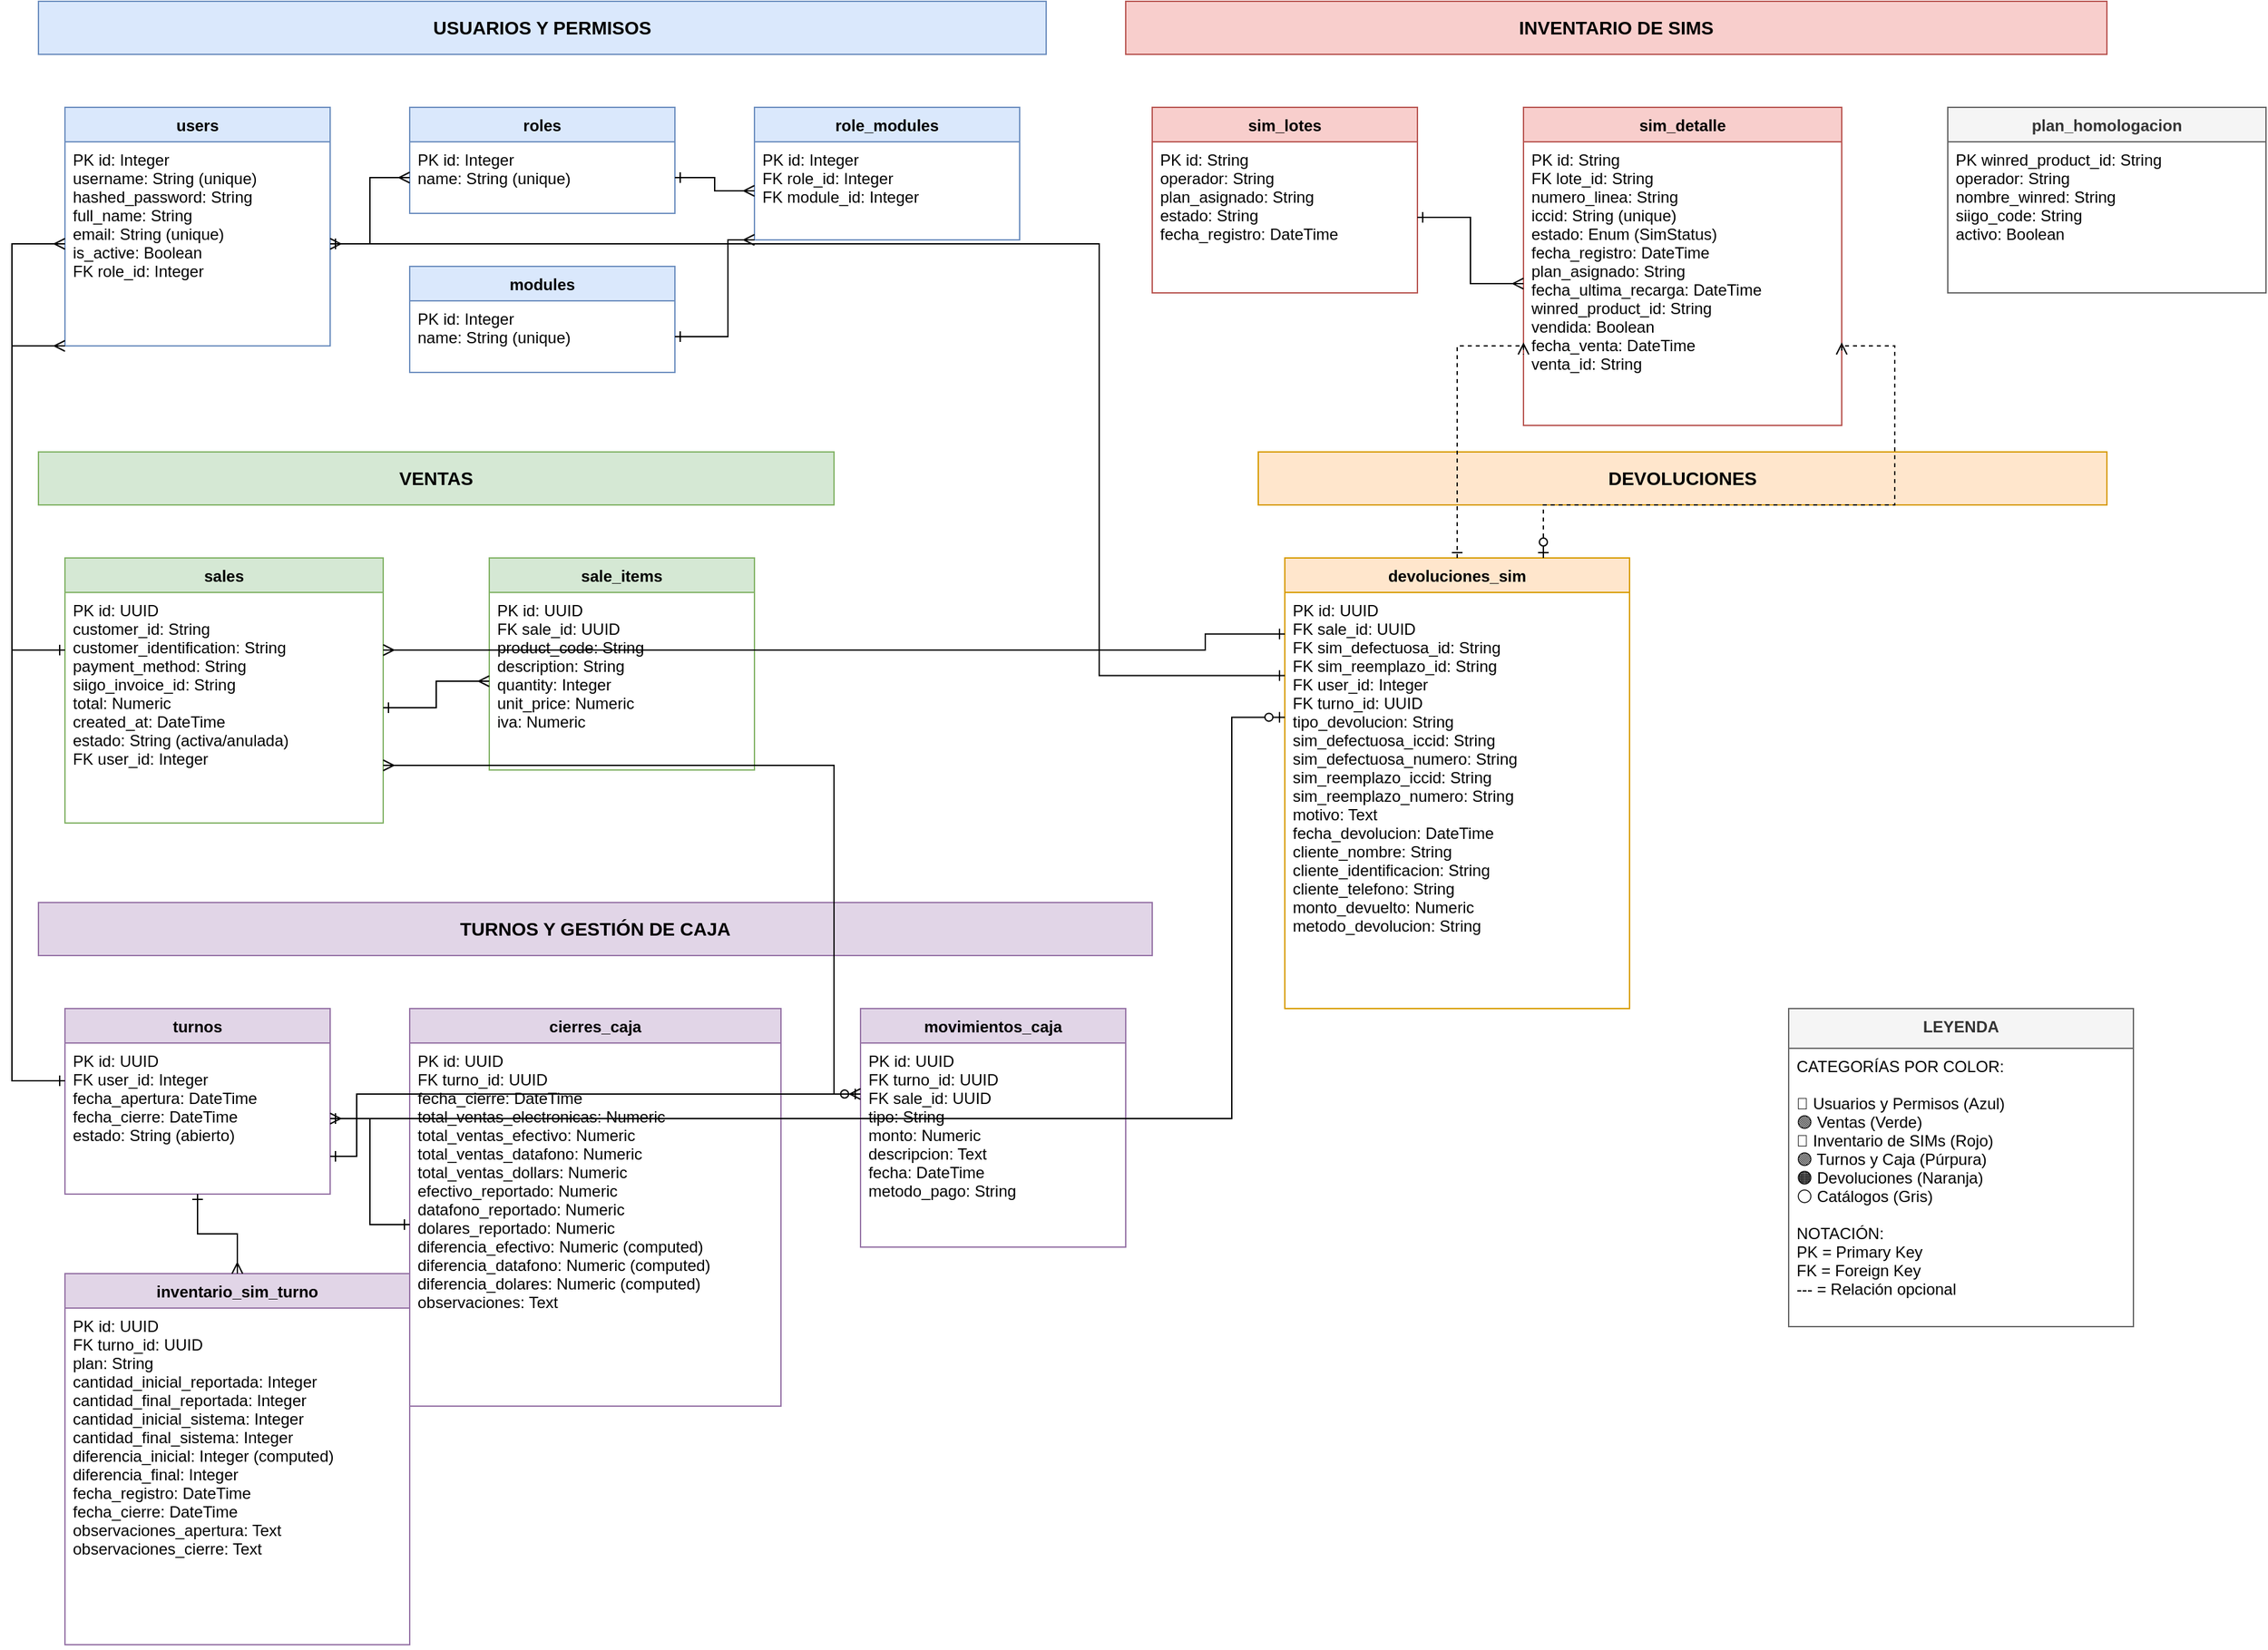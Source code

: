 <mxfile version="24.0.0">
  <diagram name="Local SIM Database Model" id="database-model">
    <mxGraphModel dx="2000" dy="1200" grid="1" gridSize="10" guides="1" tooltips="1" connect="1" arrows="1" fold="1" page="1" pageScale="1" pageWidth="2000" pageHeight="1400" math="0" shadow="0">
      <root>
        <mxCell id="0" />
        <mxCell id="1" parent="0" />

        <!-- ==================== SECCIÓN 1: USUARIOS Y PERMISOS (AZUL) ==================== -->

        <!-- Section Header 1 -->
        <mxCell id="section1-header" value="USUARIOS Y PERMISOS" style="rounded=0;whiteSpace=wrap;html=1;fillColor=#dae8fc;strokeColor=#6c8ebf;fontStyle=1;fontSize=14;align=center;" vertex="1" parent="1">
          <mxGeometry x="40" y="40" width="760" height="40" as="geometry" />
        </mxCell>

        <!-- User Table -->
        <mxCell id="user-table" value="users" style="swimlane;fontStyle=1;align=center;verticalAlign=top;childLayout=stackLayout;horizontal=1;startSize=26;horizontalStack=0;resizeParent=1;resizeParentMax=0;resizeLast=0;collapsible=1;marginBottom=0;fillColor=#dae8fc;strokeColor=#6c8ebf;" vertex="1" parent="1">
          <mxGeometry x="60" y="120" width="200" height="180" as="geometry" />
        </mxCell>
        <mxCell id="user-fields" value="PK id: Integer&#xa;    username: String (unique)&#xa;    hashed_password: String&#xa;    full_name: String&#xa;    email: String (unique)&#xa;    is_active: Boolean&#xa;FK role_id: Integer" style="text;strokeColor=none;fillColor=none;align=left;verticalAlign=top;spacingLeft=4;spacingRight=4;overflow=hidden;rotatable=0;points=[[0,0.5],[1,0.5]];portConstraint=eastwest;" vertex="1" parent="user-table">
          <mxGeometry y="26" width="200" height="154" as="geometry" />
        </mxCell>

        <!-- Role Table -->
        <mxCell id="role-table" value="roles" style="swimlane;fontStyle=1;align=center;verticalAlign=top;childLayout=stackLayout;horizontal=1;startSize=26;horizontalStack=0;resizeParent=1;resizeParentMax=0;resizeLast=0;collapsible=1;marginBottom=0;fillColor=#dae8fc;strokeColor=#6c8ebf;" vertex="1" parent="1">
          <mxGeometry x="320" y="120" width="200" height="80" as="geometry" />
        </mxCell>
        <mxCell id="role-fields" value="PK id: Integer&#xa;    name: String (unique)" style="text;strokeColor=none;fillColor=none;align=left;verticalAlign=top;spacingLeft=4;spacingRight=4;overflow=hidden;rotatable=0;points=[[0,0.5],[1,0.5]];portConstraint=eastwest;" vertex="1" parent="role-table">
          <mxGeometry y="26" width="200" height="54" as="geometry" />
        </mxCell>

        <!-- RoleModule Table -->
        <mxCell id="rolemodule-table" value="role_modules" style="swimlane;fontStyle=1;align=center;verticalAlign=top;childLayout=stackLayout;horizontal=1;startSize=26;horizontalStack=0;resizeParent=1;resizeParentMax=0;resizeLast=0;collapsible=1;marginBottom=0;fillColor=#dae8fc;strokeColor=#6c8ebf;" vertex="1" parent="1">
          <mxGeometry x="580" y="120" width="200" height="100" as="geometry" />
        </mxCell>
        <mxCell id="rolemodule-fields" value="PK id: Integer&#xa;FK role_id: Integer&#xa;FK module_id: Integer" style="text;strokeColor=none;fillColor=none;align=left;verticalAlign=top;spacingLeft=4;spacingRight=4;overflow=hidden;rotatable=0;points=[[0,0.5],[1,0.5]];portConstraint=eastwest;" vertex="1" parent="rolemodule-table">
          <mxGeometry y="26" width="200" height="74" as="geometry" />
        </mxCell>

        <!-- Module Table -->
        <mxCell id="module-table" value="modules" style="swimlane;fontStyle=1;align=center;verticalAlign=top;childLayout=stackLayout;horizontal=1;startSize=26;horizontalStack=0;resizeParent=1;resizeParentMax=0;resizeLast=0;collapsible=1;marginBottom=0;fillColor=#dae8fc;strokeColor=#6c8ebf;" vertex="1" parent="1">
          <mxGeometry x="320" y="240" width="200" height="80" as="geometry" />
        </mxCell>
        <mxCell id="module-fields" value="PK id: Integer&#xa;    name: String (unique)" style="text;strokeColor=none;fillColor=none;align=left;verticalAlign=top;spacingLeft=4;spacingRight=4;overflow=hidden;rotatable=0;points=[[0,0.5],[1,0.5]];portConstraint=eastwest;" vertex="1" parent="module-table">
          <mxGeometry y="26" width="200" height="54" as="geometry" />
        </mxCell>

        <!-- ==================== SECCIÓN 2: VENTAS (VERDE) ==================== -->

        <!-- Section Header 2 -->
        <mxCell id="section2-header" value="VENTAS" style="rounded=0;whiteSpace=wrap;html=1;fillColor=#d5e8d4;strokeColor=#82b366;fontStyle=1;fontSize=14;align=center;" vertex="1" parent="1">
          <mxGeometry x="40" y="380" width="600" height="40" as="geometry" />
        </mxCell>

        <!-- Sale Table -->
        <mxCell id="sale-table" value="sales" style="swimlane;fontStyle=1;align=center;verticalAlign=top;childLayout=stackLayout;horizontal=1;startSize=26;horizontalStack=0;resizeParent=1;resizeParentMax=0;resizeLast=0;collapsible=1;marginBottom=0;fillColor=#d5e8d4;strokeColor=#82b366;" vertex="1" parent="1">
          <mxGeometry x="60" y="460" width="240" height="200" as="geometry" />
        </mxCell>
        <mxCell id="sale-fields" value="PK id: UUID&#xa;    customer_id: String&#xa;    customer_identification: String&#xa;    payment_method: String&#xa;    siigo_invoice_id: String&#xa;    total: Numeric&#xa;    created_at: DateTime&#xa;    estado: String (activa/anulada)&#xa;FK user_id: Integer" style="text;strokeColor=none;fillColor=none;align=left;verticalAlign=top;spacingLeft=4;spacingRight=4;overflow=hidden;rotatable=0;points=[[0,0.5],[1,0.5]];portConstraint=eastwest;" vertex="1" parent="sale-table">
          <mxGeometry y="26" width="240" height="174" as="geometry" />
        </mxCell>

        <!-- SaleItem Table -->
        <mxCell id="saleitem-table" value="sale_items" style="swimlane;fontStyle=1;align=center;verticalAlign=top;childLayout=stackLayout;horizontal=1;startSize=26;horizontalStack=0;resizeParent=1;resizeParentMax=0;resizeLast=0;collapsible=1;marginBottom=0;fillColor=#d5e8d4;strokeColor=#82b366;" vertex="1" parent="1">
          <mxGeometry x="380" y="460" width="200" height="160" as="geometry" />
        </mxCell>
        <mxCell id="saleitem-fields" value="PK id: UUID&#xa;FK sale_id: UUID&#xa;    product_code: String&#xa;    description: String&#xa;    quantity: Integer&#xa;    unit_price: Numeric&#xa;    iva: Numeric" style="text;strokeColor=none;fillColor=none;align=left;verticalAlign=top;spacingLeft=4;spacingRight=4;overflow=hidden;rotatable=0;points=[[0,0.5],[1,0.5]];portConstraint=eastwest;" vertex="1" parent="saleitem-table">
          <mxGeometry y="26" width="200" height="134" as="geometry" />
        </mxCell>

        <!-- ==================== SECCIÓN 3: SIMS (ROJO) ==================== -->

        <!-- Section Header 3 -->
        <mxCell id="section3-header" value="INVENTARIO DE SIMS" style="rounded=0;whiteSpace=wrap;html=1;fillColor=#f8cecc;strokeColor=#b85450;fontStyle=1;fontSize=14;align=center;" vertex="1" parent="1">
          <mxGeometry x="860" y="40" width="740" height="40" as="geometry" />
        </mxCell>

        <!-- SimLote Table -->
        <mxCell id="simlote-table" value="sim_lotes" style="swimlane;fontStyle=1;align=center;verticalAlign=top;childLayout=stackLayout;horizontal=1;startSize=26;horizontalStack=0;resizeParent=1;resizeParentMax=0;resizeLast=0;collapsible=1;marginBottom=0;fillColor=#f8cecc;strokeColor=#b85450;" vertex="1" parent="1">
          <mxGeometry x="880" y="120" width="200" height="140" as="geometry" />
        </mxCell>
        <mxCell id="simlote-fields" value="PK id: String&#xa;    operador: String&#xa;    plan_asignado: String&#xa;    estado: String&#xa;    fecha_registro: DateTime" style="text;strokeColor=none;fillColor=none;align=left;verticalAlign=top;spacingLeft=4;spacingRight=4;overflow=hidden;rotatable=0;points=[[0,0.5],[1,0.5]];portConstraint=eastwest;" vertex="1" parent="simlote-table">
          <mxGeometry y="26" width="200" height="114" as="geometry" />
        </mxCell>

        <!-- SimDetalle Table -->
        <mxCell id="simdetalle-table" value="sim_detalle" style="swimlane;fontStyle=1;align=center;verticalAlign=top;childLayout=stackLayout;horizontal=1;startSize=26;horizontalStack=0;resizeParent=1;resizeParentMax=0;resizeLast=0;collapsible=1;marginBottom=0;fillColor=#f8cecc;strokeColor=#b85450;" vertex="1" parent="1">
          <mxGeometry x="1160" y="120" width="240" height="240" as="geometry" />
        </mxCell>
        <mxCell id="simdetalle-fields" value="PK id: String&#xa;FK lote_id: String&#xa;    numero_linea: String&#xa;    iccid: String (unique)&#xa;    estado: Enum (SimStatus)&#xa;    fecha_registro: DateTime&#xa;    plan_asignado: String&#xa;    fecha_ultima_recarga: DateTime&#xa;    winred_product_id: String&#xa;    vendida: Boolean&#xa;    fecha_venta: DateTime&#xa;    venta_id: String" style="text;strokeColor=none;fillColor=none;align=left;verticalAlign=top;spacingLeft=4;spacingRight=4;overflow=hidden;rotatable=0;points=[[0,0.5],[1,0.5]];portConstraint=eastwest;" vertex="1" parent="simdetalle-table">
          <mxGeometry y="26" width="240" height="214" as="geometry" />
        </mxCell>

        <!-- PlanHomologacion Table -->
        <mxCell id="planhomologacion-table" value="plan_homologacion" style="swimlane;fontStyle=1;align=center;verticalAlign=top;childLayout=stackLayout;horizontal=1;startSize=26;horizontalStack=0;resizeParent=1;resizeParentMax=0;resizeLast=0;collapsible=1;marginBottom=0;fillColor=#f5f5f5;strokeColor=#666666;fontColor=#333333;" vertex="1" parent="1">
          <mxGeometry x="1480" y="120" width="240" height="140" as="geometry" />
        </mxCell>
        <mxCell id="planhomologacion-fields" value="PK winred_product_id: String&#xa;    operador: String&#xa;    nombre_winred: String&#xa;    siigo_code: String&#xa;    activo: Boolean" style="text;strokeColor=none;fillColor=none;align=left;verticalAlign=top;spacingLeft=4;spacingRight=4;overflow=hidden;rotatable=0;points=[[0,0.5],[1,0.5]];portConstraint=eastwest;" vertex="1" parent="planhomologacion-table">
          <mxGeometry y="26" width="240" height="114" as="geometry" />
        </mxCell>

        <!-- ==================== SECCIÓN 4: TURNOS Y CAJA (PÚRPURA) ==================== -->

        <!-- Section Header 4 -->
        <mxCell id="section4-header" value="TURNOS Y GESTIÓN DE CAJA" style="rounded=0;whiteSpace=wrap;html=1;fillColor=#e1d5e7;strokeColor=#9673a6;fontStyle=1;fontSize=14;align=center;" vertex="1" parent="1">
          <mxGeometry x="40" y="720" width="840" height="40" as="geometry" />
        </mxCell>

        <!-- Turno Table -->
        <mxCell id="turno-table" value="turnos" style="swimlane;fontStyle=1;align=center;verticalAlign=top;childLayout=stackLayout;horizontal=1;startSize=26;horizontalStack=0;resizeParent=1;resizeParentMax=0;resizeLast=0;collapsible=1;marginBottom=0;fillColor=#e1d5e7;strokeColor=#9673a6;" vertex="1" parent="1">
          <mxGeometry x="60" y="800" width="200" height="140" as="geometry" />
        </mxCell>
        <mxCell id="turno-fields" value="PK id: UUID&#xa;FK user_id: Integer&#xa;    fecha_apertura: DateTime&#xa;    fecha_cierre: DateTime&#xa;    estado: String (abierto)" style="text;strokeColor=none;fillColor=none;align=left;verticalAlign=top;spacingLeft=4;spacingRight=4;overflow=hidden;rotatable=0;points=[[0,0.5],[1,0.5]];portConstraint=eastwest;" vertex="1" parent="turno-table">
          <mxGeometry y="26" width="200" height="114" as="geometry" />
        </mxCell>

        <!-- CierreCaja Table -->
        <mxCell id="cierrecaja-table" value="cierres_caja" style="swimlane;fontStyle=1;align=center;verticalAlign=top;childLayout=stackLayout;horizontal=1;startSize=26;horizontalStack=0;resizeParent=1;resizeParentMax=0;resizeLast=0;collapsible=1;marginBottom=0;fillColor=#e1d5e7;strokeColor=#9673a6;" vertex="1" parent="1">
          <mxGeometry x="320" y="800" width="280" height="300" as="geometry" />
        </mxCell>
        <mxCell id="cierrecaja-fields" value="PK id: UUID&#xa;FK turno_id: UUID&#xa;    fecha_cierre: DateTime&#xa;    total_ventas_electronicas: Numeric&#xa;    total_ventas_efectivo: Numeric&#xa;    total_ventas_datafono: Numeric&#xa;    total_ventas_dollars: Numeric&#xa;    efectivo_reportado: Numeric&#xa;    datafono_reportado: Numeric&#xa;    dolares_reportado: Numeric&#xa;    diferencia_efectivo: Numeric (computed)&#xa;    diferencia_datafono: Numeric (computed)&#xa;    diferencia_dolares: Numeric (computed)&#xa;    observaciones: Text" style="text;strokeColor=none;fillColor=none;align=left;verticalAlign=top;spacingLeft=4;spacingRight=4;overflow=hidden;rotatable=0;points=[[0,0.5],[1,0.5]];portConstraint=eastwest;" vertex="1" parent="cierrecaja-table">
          <mxGeometry y="26" width="280" height="274" as="geometry" />
        </mxCell>

        <!-- MovimientoCaja Table -->
        <mxCell id="movimientocaja-table" value="movimientos_caja" style="swimlane;fontStyle=1;align=center;verticalAlign=top;childLayout=stackLayout;horizontal=1;startSize=26;horizontalStack=0;resizeParent=1;resizeParentMax=0;resizeLast=0;collapsible=1;marginBottom=0;fillColor=#e1d5e7;strokeColor=#9673a6;" vertex="1" parent="1">
          <mxGeometry x="660" y="800" width="200" height="180" as="geometry" />
        </mxCell>
        <mxCell id="movimientocaja-fields" value="PK id: UUID&#xa;FK turno_id: UUID&#xa;FK sale_id: UUID&#xa;    tipo: String&#xa;    monto: Numeric&#xa;    descripcion: Text&#xa;    fecha: DateTime&#xa;    metodo_pago: String" style="text;strokeColor=none;fillColor=none;align=left;verticalAlign=top;spacingLeft=4;spacingRight=4;overflow=hidden;rotatable=0;points=[[0,0.5],[1,0.5]];portConstraint=eastwest;" vertex="1" parent="movimientocaja-table">
          <mxGeometry y="26" width="200" height="154" as="geometry" />
        </mxCell>

        <!-- InventarioSimTurno Table -->
        <mxCell id="inventariosimturno-table" value="inventario_sim_turno" style="swimlane;fontStyle=1;align=center;verticalAlign=top;childLayout=stackLayout;horizontal=1;startSize=26;horizontalStack=0;resizeParent=1;resizeParentMax=0;resizeLast=0;collapsible=1;marginBottom=0;fillColor=#e1d5e7;strokeColor=#9673a6;" vertex="1" parent="1">
          <mxGeometry x="60" y="1000" width="260" height="280" as="geometry" />
        </mxCell>
        <mxCell id="inventariosimturno-fields" value="PK id: UUID&#xa;FK turno_id: UUID&#xa;    plan: String&#xa;    cantidad_inicial_reportada: Integer&#xa;    cantidad_final_reportada: Integer&#xa;    cantidad_inicial_sistema: Integer&#xa;    cantidad_final_sistema: Integer&#xa;    diferencia_inicial: Integer (computed)&#xa;    diferencia_final: Integer&#xa;    fecha_registro: DateTime&#xa;    fecha_cierre: DateTime&#xa;    observaciones_apertura: Text&#xa;    observaciones_cierre: Text" style="text;strokeColor=none;fillColor=none;align=left;verticalAlign=top;spacingLeft=4;spacingRight=4;overflow=hidden;rotatable=0;points=[[0,0.5],[1,0.5]];portConstraint=eastwest;" vertex="1" parent="inventariosimturno-table">
          <mxGeometry y="26" width="260" height="254" as="geometry" />
        </mxCell>

        <!-- ==================== SECCIÓN 5: DEVOLUCIONES (NARANJA) ==================== -->

        <!-- Section Header 5 -->
        <mxCell id="section5-header" value="DEVOLUCIONES" style="rounded=0;whiteSpace=wrap;html=1;fillColor=#ffe6cc;strokeColor=#d79b00;fontStyle=1;fontSize=14;align=center;" vertex="1" parent="1">
          <mxGeometry x="960" y="380" width="640" height="40" as="geometry" />
        </mxCell>

        <!-- DevolucionSim Table -->
        <mxCell id="devolucion-table" value="devoluciones_sim" style="swimlane;fontStyle=1;align=center;verticalAlign=top;childLayout=stackLayout;horizontal=1;startSize=26;horizontalStack=0;resizeParent=1;resizeParentMax=0;resizeLast=0;collapsible=1;marginBottom=0;fillColor=#ffe6cc;strokeColor=#d79b00;" vertex="1" parent="1">
          <mxGeometry x="980" y="460" width="260" height="340" as="geometry" />
        </mxCell>
        <mxCell id="devolucion-fields" value="PK id: UUID&#xa;FK sale_id: UUID&#xa;FK sim_defectuosa_id: String&#xa;FK sim_reemplazo_id: String&#xa;FK user_id: Integer&#xa;FK turno_id: UUID&#xa;    tipo_devolucion: String&#xa;    sim_defectuosa_iccid: String&#xa;    sim_defectuosa_numero: String&#xa;    sim_reemplazo_iccid: String&#xa;    sim_reemplazo_numero: String&#xa;    motivo: Text&#xa;    fecha_devolucion: DateTime&#xa;    cliente_nombre: String&#xa;    cliente_identificacion: String&#xa;    cliente_telefono: String&#xa;    monto_devuelto: Numeric&#xa;    metodo_devolucion: String" style="text;strokeColor=none;fillColor=none;align=left;verticalAlign=top;spacingLeft=4;spacingRight=4;overflow=hidden;rotatable=0;points=[[0,0.5],[1,0.5]];portConstraint=eastwest;" vertex="1" parent="devolucion-table">
          <mxGeometry y="26" width="260" height="314" as="geometry" />
        </mxCell>

        <!-- ==================== RELATIONSHIPS ==================== -->

        <!-- User to Role -->
        <mxCell id="user-role-rel" style="edgeStyle=orthogonalEdgeStyle;rounded=0;orthogonalLoop=1;jettySize=auto;html=1;exitX=1;exitY=0.5;exitDx=0;exitDy=0;entryX=0;entryY=0.5;entryDx=0;entryDy=0;endArrow=ERmany;endFill=0;startArrow=ERone;startFill=0;" edge="1" parent="1" source="user-fields" target="role-fields">
          <mxGeometry relative="1" as="geometry" />
        </mxCell>

        <!-- Role to RoleModule -->
        <mxCell id="role-rolemodule-rel" style="edgeStyle=orthogonalEdgeStyle;rounded=0;orthogonalLoop=1;jettySize=auto;html=1;exitX=1;exitY=0.5;exitDx=0;exitDy=0;entryX=0;entryY=0.5;entryDx=0;entryDy=0;endArrow=ERmany;endFill=0;startArrow=ERone;startFill=0;" edge="1" parent="1" source="role-fields" target="rolemodule-fields">
          <mxGeometry relative="1" as="geometry" />
        </mxCell>

        <!-- Module to RoleModule -->
        <mxCell id="module-rolemodule-rel" style="edgeStyle=orthogonalEdgeStyle;rounded=0;orthogonalLoop=1;jettySize=auto;html=1;exitX=1;exitY=0.5;exitDx=0;exitDy=0;entryX=0;entryY=1;entryDx=0;entryDy=0;endArrow=ERmany;endFill=0;startArrow=ERone;startFill=0;" edge="1" parent="1" source="module-fields" target="rolemodule-table">
          <mxGeometry relative="1" as="geometry">
            <Array as="points">
              <mxPoint x="560" y="293" />
              <mxPoint x="560" y="220" />
            </Array>
          </mxGeometry>
        </mxCell>

        <!-- Sale to User -->
        <mxCell id="sale-user-rel" style="edgeStyle=orthogonalEdgeStyle;rounded=0;orthogonalLoop=1;jettySize=auto;html=1;exitX=0;exitY=0.25;exitDx=0;exitDy=0;entryX=0;entryY=1;entryDx=0;entryDy=0;endArrow=ERmany;endFill=0;startArrow=ERone;startFill=0;" edge="1" parent="1" source="sale-fields" target="user-table">
          <mxGeometry relative="1" as="geometry">
            <Array as="points">
              <mxPoint x="20" y="530" />
              <mxPoint x="20" y="300" />
            </Array>
          </mxGeometry>
        </mxCell>

        <!-- Sale to SaleItem -->
        <mxCell id="sale-saleitem-rel" style="edgeStyle=orthogonalEdgeStyle;rounded=0;orthogonalLoop=1;jettySize=auto;html=1;exitX=1;exitY=0.5;exitDx=0;exitDy=0;entryX=0;entryY=0.5;entryDx=0;entryDy=0;endArrow=ERmany;endFill=0;startArrow=ERone;startFill=0;" edge="1" parent="1" source="sale-fields" target="saleitem-fields">
          <mxGeometry relative="1" as="geometry" />
        </mxCell>

        <!-- SimLote to SimDetalle -->
        <mxCell id="simlote-simdetalle-rel" style="edgeStyle=orthogonalEdgeStyle;rounded=0;orthogonalLoop=1;jettySize=auto;html=1;exitX=1;exitY=0.5;exitDx=0;exitDy=0;entryX=0;entryY=0.5;entryDx=0;entryDy=0;endArrow=ERmany;endFill=0;startArrow=ERone;startFill=0;" edge="1" parent="1" source="simlote-fields" target="simdetalle-fields">
          <mxGeometry relative="1" as="geometry" />
        </mxCell>

        <!-- Turno to User -->
        <mxCell id="turno-user-rel" style="edgeStyle=orthogonalEdgeStyle;rounded=0;orthogonalLoop=1;jettySize=auto;html=1;exitX=0;exitY=0.25;exitDx=0;exitDy=0;entryX=0;entryY=0.5;entryDx=0;entryDy=0;endArrow=ERmany;endFill=0;startArrow=ERone;startFill=0;" edge="1" parent="1" source="turno-fields" target="user-fields">
          <mxGeometry relative="1" as="geometry">
            <Array as="points">
              <mxPoint x="20" y="855" />
              <mxPoint x="20" y="223" />
            </Array>
          </mxGeometry>
        </mxCell>

        <!-- Turno to CierreCaja -->
        <mxCell id="turno-cierre-rel" style="edgeStyle=orthogonalEdgeStyle;rounded=0;orthogonalLoop=1;jettySize=auto;html=1;exitX=1;exitY=0.5;exitDx=0;exitDy=0;entryX=0;entryY=0.5;entryDx=0;entryDy=0;endArrow=ERone;endFill=0;startArrow=ERone;startFill=0;" edge="1" parent="1" source="turno-fields" target="cierrecaja-fields">
          <mxGeometry relative="1" as="geometry" />
        </mxCell>

        <!-- Turno to MovimientoCaja -->
        <mxCell id="turno-movimiento-rel" style="edgeStyle=orthogonalEdgeStyle;rounded=0;orthogonalLoop=1;jettySize=auto;html=1;exitX=1;exitY=0.75;exitDx=0;exitDy=0;entryX=0;entryY=0.25;entryDx=0;entryDy=0;endArrow=ERmany;endFill=0;startArrow=ERone;startFill=0;" edge="1" parent="1" source="turno-fields" target="movimientocaja-fields">
          <mxGeometry relative="1" as="geometry">
            <Array as="points">
              <mxPoint x="280" y="912" />
              <mxPoint x="280" y="865" />
            </Array>
          </mxGeometry>
        </mxCell>

        <!-- Turno to InventarioSimTurno -->
        <mxCell id="turno-inventario-rel" style="edgeStyle=orthogonalEdgeStyle;rounded=0;orthogonalLoop=1;jettySize=auto;html=1;exitX=0.5;exitY=1;exitDx=0;exitDy=0;entryX=0.5;entryY=0;entryDx=0;entryDy=0;endArrow=ERmany;endFill=0;startArrow=ERone;startFill=0;" edge="1" parent="1" source="turno-table" target="inventariosimturno-table">
          <mxGeometry relative="1" as="geometry" />
        </mxCell>

        <!-- MovimientoCaja to Sale -->
        <mxCell id="movimiento-sale-rel" style="edgeStyle=orthogonalEdgeStyle;rounded=0;orthogonalLoop=1;jettySize=auto;html=1;exitX=0;exitY=0.25;exitDx=0;exitDy=0;entryX=1;entryY=0.75;entryDx=0;entryDy=0;endArrow=ERmany;endFill=0;startArrow=ERzeroToOne;startFill=0;" edge="1" parent="1" source="movimientocaja-fields" target="sale-fields">
          <mxGeometry relative="1" as="geometry">
            <Array as="points">
              <mxPoint x="640" y="865" />
              <mxPoint x="640" y="617" />
            </Array>
          </mxGeometry>
        </mxCell>

        <!-- DevolucionSim to Sale -->
        <mxCell id="devolucion-sale-rel" style="edgeStyle=orthogonalEdgeStyle;rounded=0;orthogonalLoop=1;jettySize=auto;html=1;exitX=0;exitY=0.1;exitDx=0;exitDy=0;entryX=1;entryY=0.25;entryDx=0;entryDy=0;endArrow=ERmany;endFill=0;startArrow=ERone;startFill=0;" edge="1" parent="1" source="devolucion-fields" target="sale-fields">
          <mxGeometry relative="1" as="geometry">
            <Array as="points">
              <mxPoint x="920" y="517" />
              <mxPoint x="920" y="530" />
            </Array>
          </mxGeometry>
        </mxCell>

        <!-- DevolucionSim to SimDetalle (defectuosa) -->
        <mxCell id="devolucion-simdef-rel" style="edgeStyle=orthogonalEdgeStyle;rounded=0;orthogonalLoop=1;jettySize=auto;html=1;exitX=0.5;exitY=0;exitDx=0;exitDy=0;entryX=0;entryY=0.75;entryDx=0;entryDy=0;endArrow=ERmany;endFill=0;startArrow=ERone;startFill=0;dashed=1;" edge="1" parent="1" source="devolucion-table" target="simdetalle-fields">
          <mxGeometry relative="1" as="geometry">
            <Array as="points">
              <mxPoint x="1110" y="300" />
            </Array>
          </mxGeometry>
        </mxCell>

        <!-- DevolucionSim to SimDetalle (reemplazo) -->
        <mxCell id="devolucion-simreempl-rel" style="edgeStyle=orthogonalEdgeStyle;rounded=0;orthogonalLoop=1;jettySize=auto;html=1;exitX=0.75;exitY=0;exitDx=0;exitDy=0;entryX=1;entryY=0.75;entryDx=0;entryDy=0;endArrow=ERmany;endFill=0;startArrow=ERzeroToOne;startFill=0;dashed=1;" edge="1" parent="1" source="devolucion-table" target="simdetalle-fields">
          <mxGeometry relative="1" as="geometry">
            <Array as="points">
              <mxPoint x="1175" y="420" />
              <mxPoint x="1440" y="420" />
              <mxPoint x="1440" y="300" />
            </Array>
          </mxGeometry>
        </mxCell>

        <!-- DevolucionSim to User -->
        <mxCell id="devolucion-user-rel" style="edgeStyle=orthogonalEdgeStyle;rounded=0;orthogonalLoop=1;jettySize=auto;html=1;exitX=0;exitY=0.2;exitDx=0;exitDy=0;entryX=1;entryY=0.5;entryDx=0;entryDy=0;endArrow=ERmany;endFill=0;startArrow=ERone;startFill=0;" edge="1" parent="1" source="devolucion-fields" target="user-fields">
          <mxGeometry relative="1" as="geometry">
            <Array as="points">
              <mxPoint x="840" y="549" />
              <mxPoint x="840" y="223" />
            </Array>
          </mxGeometry>
        </mxCell>

        <!-- DevolucionSim to Turno -->
        <mxCell id="devolucion-turno-rel" style="edgeStyle=orthogonalEdgeStyle;rounded=0;orthogonalLoop=1;jettySize=auto;html=1;exitX=0;exitY=0.3;exitDx=0;exitDy=0;entryX=1;entryY=0.5;entryDx=0;entryDy=0;endArrow=ERmany;endFill=0;startArrow=ERzeroToOne;startFill=0;" edge="1" parent="1" source="devolucion-fields" target="turno-fields">
          <mxGeometry relative="1" as="geometry">
            <Array as="points">
              <mxPoint x="940" y="580" />
              <mxPoint x="940" y="883" />
            </Array>
          </mxGeometry>
        </mxCell>

        <!-- ==================== LEGEND ==================== -->

        <mxCell id="legend" value="LEYENDA" style="swimlane;fontStyle=1;align=center;verticalAlign=top;childLayout=stackLayout;horizontal=1;startSize=30;horizontalStack=0;resizeParent=1;resizeParentMax=0;resizeLast=0;collapsible=1;marginBottom=0;fillColor=#f5f5f5;strokeColor=#666666;fontColor=#333333;fontSize=12;" vertex="1" parent="1">
          <mxGeometry x="1360" y="800" width="260" height="240" as="geometry" />
        </mxCell>
        <mxCell id="legend-text" value="CATEGORÍAS POR COLOR:&#xa;&#xa;🔵 Usuarios y Permisos (Azul)&#xa;🟢 Ventas (Verde)&#xa;🔴 Inventario de SIMs (Rojo)&#xa;🟣 Turnos y Caja (Púrpura)&#xa;🟠 Devoluciones (Naranja)&#xa;⚪ Catálogos (Gris)&#xa;&#xa;NOTACIÓN:&#xa;PK = Primary Key&#xa;FK = Foreign Key&#xa;--- = Relación opcional" style="text;strokeColor=none;fillColor=none;align=left;verticalAlign=top;spacingLeft=4;spacingRight=4;overflow=hidden;rotatable=0;points=[[0,0.5],[1,0.5]];portConstraint=eastwest;" vertex="1" parent="legend">
          <mxGeometry y="30" width="260" height="210" as="geometry" />
        </mxCell>

      </root>
    </mxGraphModel>
  </diagram>
</mxfile>

